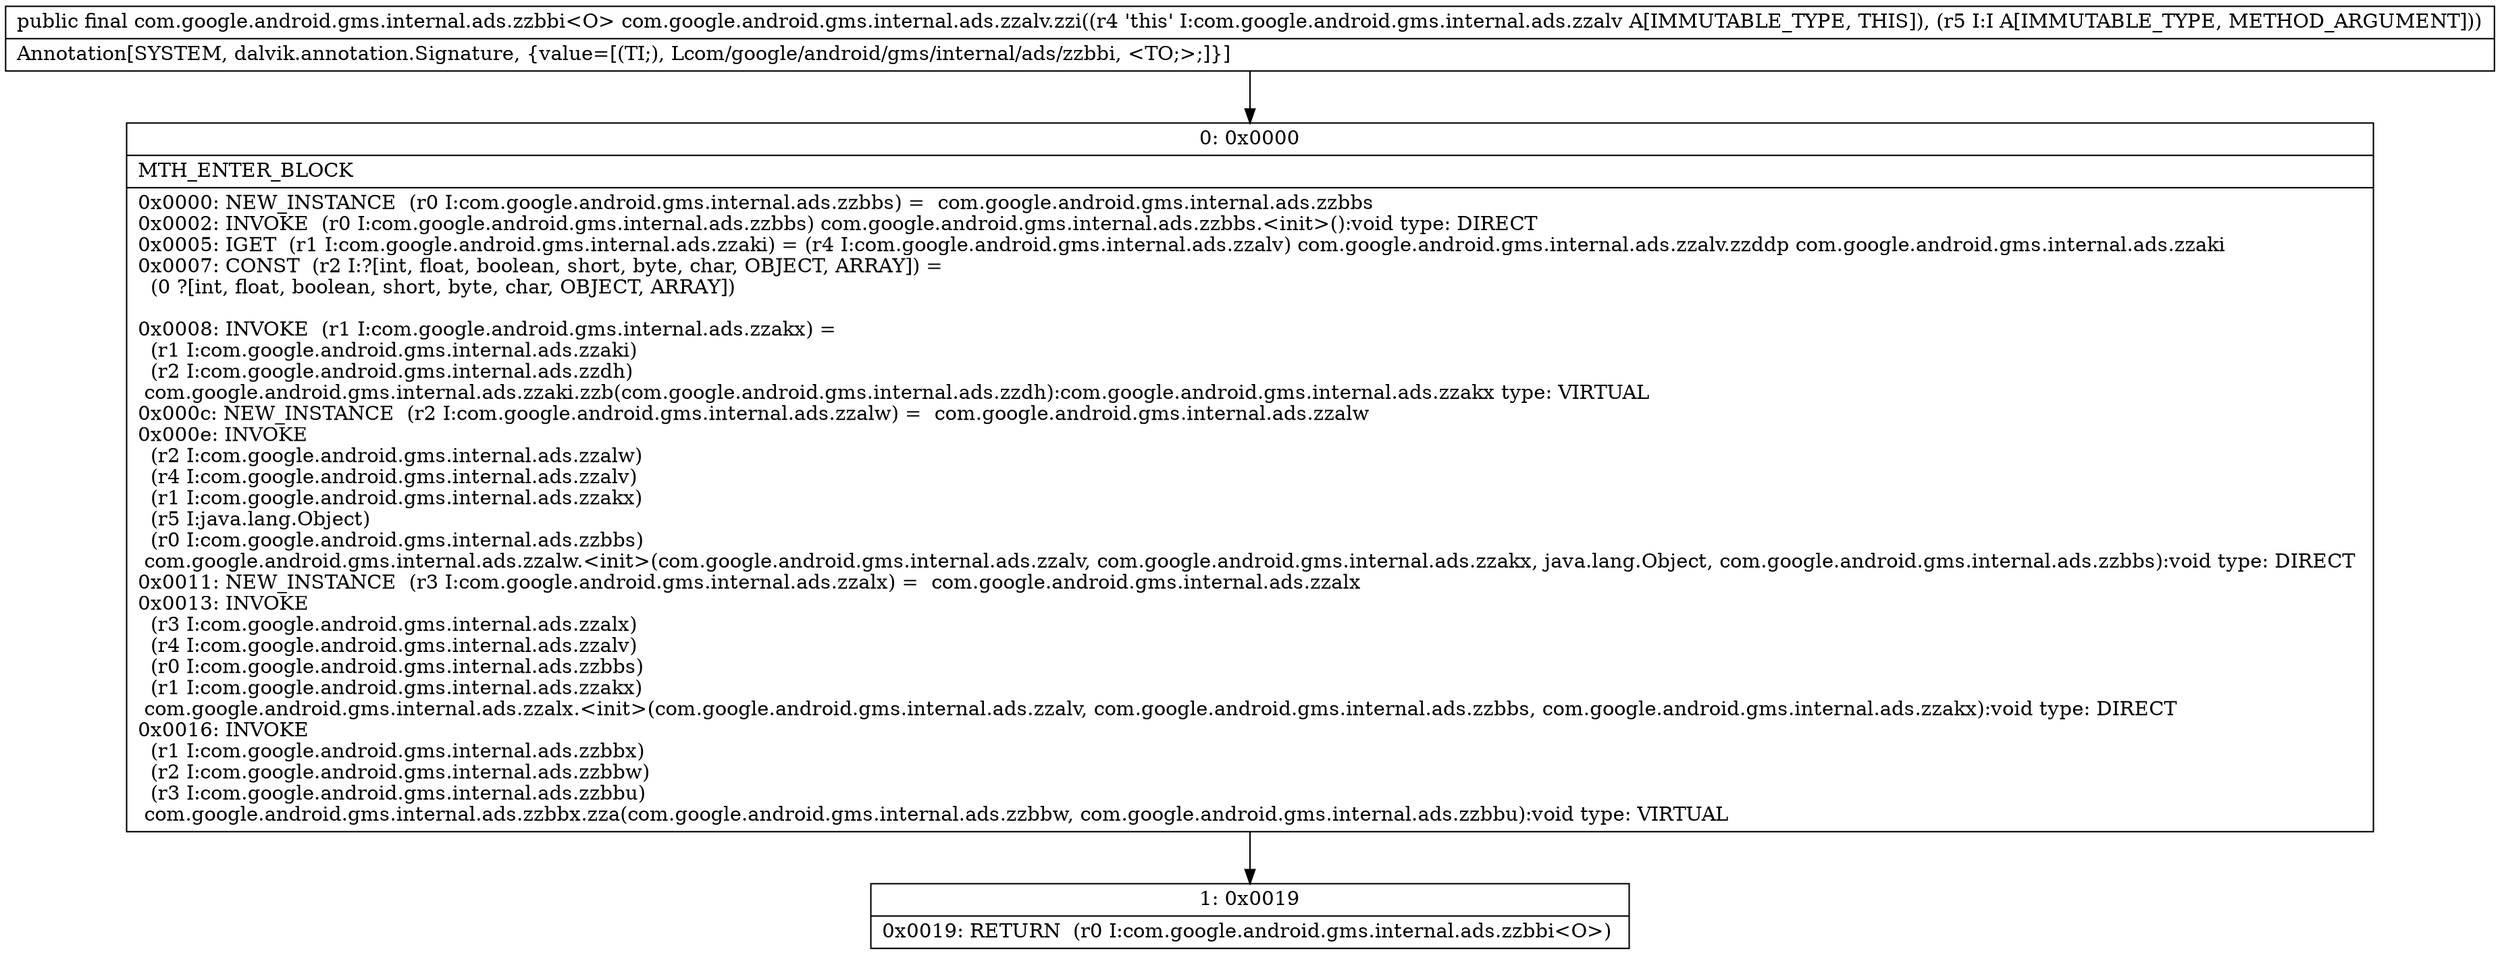 digraph "CFG forcom.google.android.gms.internal.ads.zzalv.zzi(Ljava\/lang\/Object;)Lcom\/google\/android\/gms\/internal\/ads\/zzbbi;" {
Node_0 [shape=record,label="{0\:\ 0x0000|MTH_ENTER_BLOCK\l|0x0000: NEW_INSTANCE  (r0 I:com.google.android.gms.internal.ads.zzbbs) =  com.google.android.gms.internal.ads.zzbbs \l0x0002: INVOKE  (r0 I:com.google.android.gms.internal.ads.zzbbs) com.google.android.gms.internal.ads.zzbbs.\<init\>():void type: DIRECT \l0x0005: IGET  (r1 I:com.google.android.gms.internal.ads.zzaki) = (r4 I:com.google.android.gms.internal.ads.zzalv) com.google.android.gms.internal.ads.zzalv.zzddp com.google.android.gms.internal.ads.zzaki \l0x0007: CONST  (r2 I:?[int, float, boolean, short, byte, char, OBJECT, ARRAY]) = \l  (0 ?[int, float, boolean, short, byte, char, OBJECT, ARRAY])\l \l0x0008: INVOKE  (r1 I:com.google.android.gms.internal.ads.zzakx) = \l  (r1 I:com.google.android.gms.internal.ads.zzaki)\l  (r2 I:com.google.android.gms.internal.ads.zzdh)\l com.google.android.gms.internal.ads.zzaki.zzb(com.google.android.gms.internal.ads.zzdh):com.google.android.gms.internal.ads.zzakx type: VIRTUAL \l0x000c: NEW_INSTANCE  (r2 I:com.google.android.gms.internal.ads.zzalw) =  com.google.android.gms.internal.ads.zzalw \l0x000e: INVOKE  \l  (r2 I:com.google.android.gms.internal.ads.zzalw)\l  (r4 I:com.google.android.gms.internal.ads.zzalv)\l  (r1 I:com.google.android.gms.internal.ads.zzakx)\l  (r5 I:java.lang.Object)\l  (r0 I:com.google.android.gms.internal.ads.zzbbs)\l com.google.android.gms.internal.ads.zzalw.\<init\>(com.google.android.gms.internal.ads.zzalv, com.google.android.gms.internal.ads.zzakx, java.lang.Object, com.google.android.gms.internal.ads.zzbbs):void type: DIRECT \l0x0011: NEW_INSTANCE  (r3 I:com.google.android.gms.internal.ads.zzalx) =  com.google.android.gms.internal.ads.zzalx \l0x0013: INVOKE  \l  (r3 I:com.google.android.gms.internal.ads.zzalx)\l  (r4 I:com.google.android.gms.internal.ads.zzalv)\l  (r0 I:com.google.android.gms.internal.ads.zzbbs)\l  (r1 I:com.google.android.gms.internal.ads.zzakx)\l com.google.android.gms.internal.ads.zzalx.\<init\>(com.google.android.gms.internal.ads.zzalv, com.google.android.gms.internal.ads.zzbbs, com.google.android.gms.internal.ads.zzakx):void type: DIRECT \l0x0016: INVOKE  \l  (r1 I:com.google.android.gms.internal.ads.zzbbx)\l  (r2 I:com.google.android.gms.internal.ads.zzbbw)\l  (r3 I:com.google.android.gms.internal.ads.zzbbu)\l com.google.android.gms.internal.ads.zzbbx.zza(com.google.android.gms.internal.ads.zzbbw, com.google.android.gms.internal.ads.zzbbu):void type: VIRTUAL \l}"];
Node_1 [shape=record,label="{1\:\ 0x0019|0x0019: RETURN  (r0 I:com.google.android.gms.internal.ads.zzbbi\<O\>) \l}"];
MethodNode[shape=record,label="{public final com.google.android.gms.internal.ads.zzbbi\<O\> com.google.android.gms.internal.ads.zzalv.zzi((r4 'this' I:com.google.android.gms.internal.ads.zzalv A[IMMUTABLE_TYPE, THIS]), (r5 I:I A[IMMUTABLE_TYPE, METHOD_ARGUMENT]))  | Annotation[SYSTEM, dalvik.annotation.Signature, \{value=[(TI;), Lcom\/google\/android\/gms\/internal\/ads\/zzbbi, \<TO;\>;]\}]\l}"];
MethodNode -> Node_0;
Node_0 -> Node_1;
}

